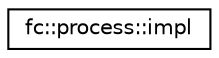 digraph "Graphical Class Hierarchy"
{
  edge [fontname="Helvetica",fontsize="10",labelfontname="Helvetica",labelfontsize="10"];
  node [fontname="Helvetica",fontsize="10",shape=record];
  rankdir="LR";
  Node0 [label="fc::process::impl",height=0.2,width=0.4,color="black", fillcolor="white", style="filled",URL="$classfc_1_1process_1_1impl.html"];
}
